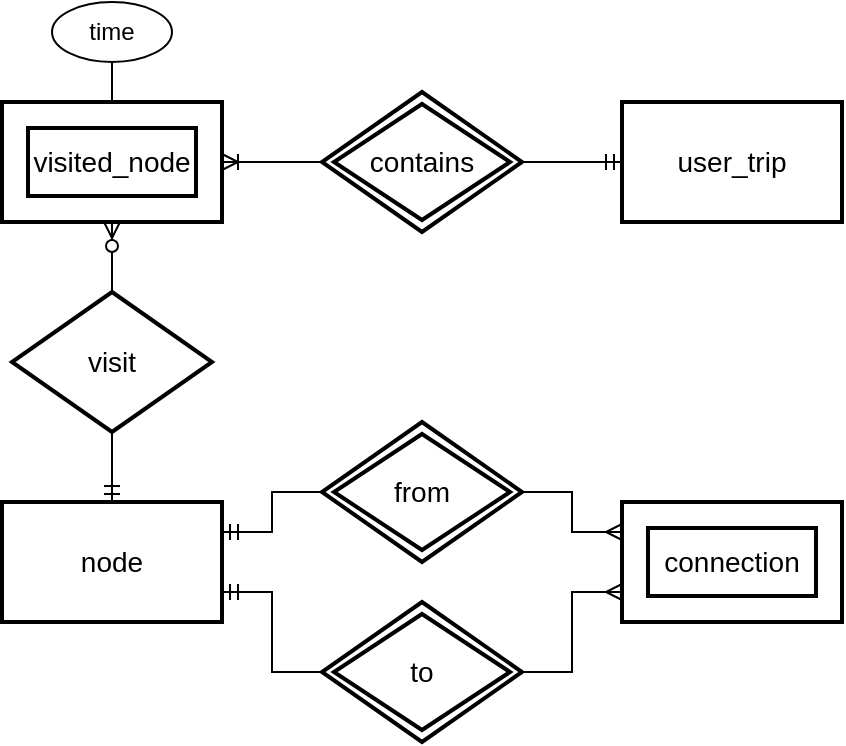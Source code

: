 <mxfile version="12.1.1" type="device" pages="1"><diagram id="Vfy5mUeijiu0KQVbjBiA" name="Page-1"><mxGraphModel dx="1385" dy="757" grid="1" gridSize="10" guides="1" tooltips="1" connect="1" arrows="1" fold="1" page="1" pageScale="1" pageWidth="850" pageHeight="1100" math="0" shadow="0"><root><mxCell id="0"/><mxCell id="1" parent="0"/><mxCell id="XvzUDtWxehy5y29lP2Rx-15" style="edgeStyle=orthogonalEdgeStyle;rounded=0;orthogonalLoop=1;jettySize=auto;html=1;exitX=1;exitY=0.25;exitDx=0;exitDy=0;entryX=0;entryY=0.5;entryDx=0;entryDy=0;startArrow=ERmandOne;startFill=0;endArrow=none;endFill=0;" parent="1" source="XvzUDtWxehy5y29lP2Rx-6" target="XvzUDtWxehy5y29lP2Rx-10" edge="1"><mxGeometry relative="1" as="geometry"/></mxCell><mxCell id="XvzUDtWxehy5y29lP2Rx-16" style="edgeStyle=orthogonalEdgeStyle;rounded=0;orthogonalLoop=1;jettySize=auto;html=1;exitX=1;exitY=0.75;exitDx=0;exitDy=0;entryX=0;entryY=0.5;entryDx=0;entryDy=0;startArrow=ERmandOne;startFill=0;endArrow=none;endFill=0;" parent="1" source="XvzUDtWxehy5y29lP2Rx-6" target="XvzUDtWxehy5y29lP2Rx-14" edge="1"><mxGeometry relative="1" as="geometry"/></mxCell><mxCell id="XvzUDtWxehy5y29lP2Rx-32" value="" style="edgeStyle=orthogonalEdgeStyle;rounded=0;orthogonalLoop=1;jettySize=auto;html=1;startArrow=ERmandOne;startFill=0;endArrow=none;endFill=0;" parent="1" source="XvzUDtWxehy5y29lP2Rx-6" target="XvzUDtWxehy5y29lP2Rx-29" edge="1"><mxGeometry relative="1" as="geometry"/></mxCell><mxCell id="XvzUDtWxehy5y29lP2Rx-6" value="node" style="strokeWidth=2;whiteSpace=wrap;html=1;align=center;fontSize=14;" parent="1" vertex="1"><mxGeometry x="170" y="400" width="110" height="60" as="geometry"/></mxCell><mxCell id="XvzUDtWxehy5y29lP2Rx-17" style="edgeStyle=orthogonalEdgeStyle;rounded=0;orthogonalLoop=1;jettySize=auto;html=1;exitX=0;exitY=0.25;exitDx=0;exitDy=0;entryX=1;entryY=0.5;entryDx=0;entryDy=0;startArrow=ERmany;startFill=0;endArrow=none;endFill=0;" parent="1" source="XvzUDtWxehy5y29lP2Rx-7" target="XvzUDtWxehy5y29lP2Rx-10" edge="1"><mxGeometry relative="1" as="geometry"/></mxCell><mxCell id="XvzUDtWxehy5y29lP2Rx-18" style="edgeStyle=orthogonalEdgeStyle;rounded=0;orthogonalLoop=1;jettySize=auto;html=1;exitX=0;exitY=0.75;exitDx=0;exitDy=0;entryX=1;entryY=0.5;entryDx=0;entryDy=0;startArrow=ERmany;startFill=0;endArrow=none;endFill=0;" parent="1" source="XvzUDtWxehy5y29lP2Rx-7" target="XvzUDtWxehy5y29lP2Rx-14" edge="1"><mxGeometry relative="1" as="geometry"/></mxCell><mxCell id="XvzUDtWxehy5y29lP2Rx-7" value="connection" style="shape=ext;strokeWidth=2;margin=10;double=1;whiteSpace=wrap;html=1;align=center;fontSize=14;" parent="1" vertex="1"><mxGeometry x="480" y="400" width="110" height="60" as="geometry"/></mxCell><mxCell id="XvzUDtWxehy5y29lP2Rx-34" value="" style="edgeStyle=orthogonalEdgeStyle;rounded=0;orthogonalLoop=1;jettySize=auto;html=1;startArrow=ERmandOne;startFill=0;endArrow=none;endFill=0;" parent="1" source="XvzUDtWxehy5y29lP2Rx-8" target="XvzUDtWxehy5y29lP2Rx-28" edge="1"><mxGeometry relative="1" as="geometry"/></mxCell><mxCell id="XvzUDtWxehy5y29lP2Rx-8" value="user_trip" style="strokeWidth=2;whiteSpace=wrap;html=1;align=center;fontSize=14;" parent="1" vertex="1"><mxGeometry x="480" y="200" width="110" height="60" as="geometry"/></mxCell><mxCell id="XvzUDtWxehy5y29lP2Rx-10" value="from" style="shape=rhombus;double=1;strokeWidth=2;fontSize=17;perimeter=rhombusPerimeter;whiteSpace=wrap;html=1;align=center;fontSize=14;" parent="1" vertex="1"><mxGeometry x="330" y="360" width="100" height="70" as="geometry"/></mxCell><mxCell id="XvzUDtWxehy5y29lP2Rx-14" value="to" style="shape=rhombus;double=1;strokeWidth=2;fontSize=17;perimeter=rhombusPerimeter;whiteSpace=wrap;html=1;align=center;fontSize=14;" parent="1" vertex="1"><mxGeometry x="330" y="450" width="100" height="70" as="geometry"/></mxCell><mxCell id="XvzUDtWxehy5y29lP2Rx-31" value="" style="edgeStyle=orthogonalEdgeStyle;rounded=0;orthogonalLoop=1;jettySize=auto;html=1;startArrow=ERzeroToMany;startFill=1;endArrow=none;endFill=0;" parent="1" source="XvzUDtWxehy5y29lP2Rx-22" target="XvzUDtWxehy5y29lP2Rx-29" edge="1"><mxGeometry relative="1" as="geometry"/></mxCell><mxCell id="XvzUDtWxehy5y29lP2Rx-33" value="" style="edgeStyle=orthogonalEdgeStyle;rounded=0;orthogonalLoop=1;jettySize=auto;html=1;startArrow=ERoneToMany;startFill=0;endArrow=none;endFill=0;" parent="1" source="XvzUDtWxehy5y29lP2Rx-22" target="XvzUDtWxehy5y29lP2Rx-28" edge="1"><mxGeometry relative="1" as="geometry"/></mxCell><mxCell id="XvzUDtWxehy5y29lP2Rx-22" value="visited_node" style="shape=ext;strokeWidth=2;margin=10;double=1;whiteSpace=wrap;html=1;align=center;fontSize=14;" parent="1" vertex="1"><mxGeometry x="170" y="200" width="110" height="60" as="geometry"/></mxCell><mxCell id="XvzUDtWxehy5y29lP2Rx-28" value="contains" style="shape=rhombus;double=1;strokeWidth=2;fontSize=17;perimeter=rhombusPerimeter;whiteSpace=wrap;html=1;align=center;fontSize=14;" parent="1" vertex="1"><mxGeometry x="330" y="195" width="100" height="70" as="geometry"/></mxCell><mxCell id="XvzUDtWxehy5y29lP2Rx-29" value="visit" style="shape=rhombus;strokeWidth=2;fontSize=17;perimeter=rhombusPerimeter;whiteSpace=wrap;html=1;align=center;fontSize=14;" parent="1" vertex="1"><mxGeometry x="175" y="295" width="100" height="70" as="geometry"/></mxCell><mxCell id="OohZps-AaPGDwVhubmDf-3" value="" style="edgeStyle=orthogonalEdgeStyle;rounded=0;orthogonalLoop=1;jettySize=auto;html=1;endArrow=none;endFill=0;" edge="1" parent="1" source="OohZps-AaPGDwVhubmDf-1" target="XvzUDtWxehy5y29lP2Rx-22"><mxGeometry relative="1" as="geometry"/></mxCell><mxCell id="OohZps-AaPGDwVhubmDf-1" value="time" style="ellipse;whiteSpace=wrap;html=1;" vertex="1" parent="1"><mxGeometry x="195" y="150" width="60" height="30" as="geometry"/></mxCell></root></mxGraphModel></diagram></mxfile>